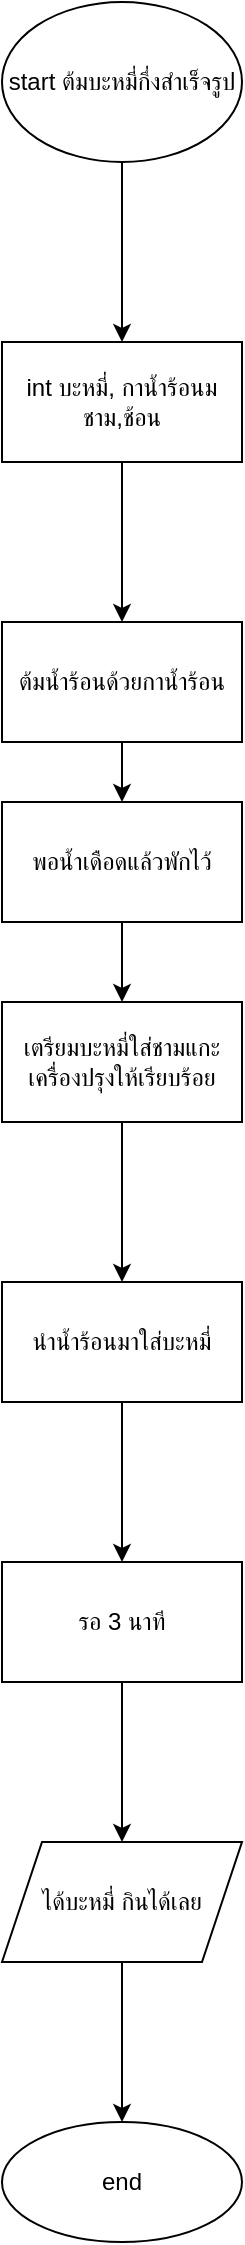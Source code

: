 <mxfile version="20.3.0" type="device"><diagram id="ZJO3pv5p7pQM3x3_eOmT" name="Page-1"><mxGraphModel dx="1197" dy="600" grid="1" gridSize="10" guides="1" tooltips="1" connect="1" arrows="1" fold="1" page="1" pageScale="1" pageWidth="827" pageHeight="1169" math="0" shadow="0"><root><mxCell id="0"/><mxCell id="1" parent="0"/><mxCell id="fvDviCRtk27x2Exad7vM-4" value="" style="edgeStyle=orthogonalEdgeStyle;rounded=0;orthogonalLoop=1;jettySize=auto;html=1;" edge="1" parent="1" source="fvDviCRtk27x2Exad7vM-2" target="fvDviCRtk27x2Exad7vM-3"><mxGeometry relative="1" as="geometry"/></mxCell><mxCell id="fvDviCRtk27x2Exad7vM-2" value="start ต้มบะหมี่กึ่งสำเร็จรูป" style="ellipse;whiteSpace=wrap;html=1;" vertex="1" parent="1"><mxGeometry x="330" y="130" width="120" height="80" as="geometry"/></mxCell><mxCell id="fvDviCRtk27x2Exad7vM-6" value="" style="edgeStyle=orthogonalEdgeStyle;rounded=0;orthogonalLoop=1;jettySize=auto;html=1;" edge="1" parent="1" source="fvDviCRtk27x2Exad7vM-3" target="fvDviCRtk27x2Exad7vM-5"><mxGeometry relative="1" as="geometry"/></mxCell><mxCell id="fvDviCRtk27x2Exad7vM-3" value="int บะหมี่, กาน้ำร้อนมชาม,ช้อน" style="whiteSpace=wrap;html=1;" vertex="1" parent="1"><mxGeometry x="330" y="300" width="120" height="60" as="geometry"/></mxCell><mxCell id="fvDviCRtk27x2Exad7vM-9" value="" style="edgeStyle=orthogonalEdgeStyle;rounded=0;orthogonalLoop=1;jettySize=auto;html=1;" edge="1" parent="1" source="fvDviCRtk27x2Exad7vM-5" target="fvDviCRtk27x2Exad7vM-8"><mxGeometry relative="1" as="geometry"/></mxCell><mxCell id="fvDviCRtk27x2Exad7vM-5" value="ต้มน้ำร้อนด้วยกาน้ำร้อน" style="whiteSpace=wrap;html=1;" vertex="1" parent="1"><mxGeometry x="330" y="440" width="120" height="60" as="geometry"/></mxCell><mxCell id="fvDviCRtk27x2Exad7vM-12" value="" style="edgeStyle=orthogonalEdgeStyle;rounded=0;orthogonalLoop=1;jettySize=auto;html=1;" edge="1" parent="1" source="fvDviCRtk27x2Exad7vM-7" target="fvDviCRtk27x2Exad7vM-11"><mxGeometry relative="1" as="geometry"/></mxCell><mxCell id="fvDviCRtk27x2Exad7vM-7" value="เตรียมบะหมี่ใส่ชามแกะเครื่องปรุงให้เรียบร้อย" style="rounded=0;whiteSpace=wrap;html=1;" vertex="1" parent="1"><mxGeometry x="330" y="630" width="120" height="60" as="geometry"/></mxCell><mxCell id="fvDviCRtk27x2Exad7vM-10" value="" style="edgeStyle=orthogonalEdgeStyle;rounded=0;orthogonalLoop=1;jettySize=auto;html=1;" edge="1" parent="1" source="fvDviCRtk27x2Exad7vM-8" target="fvDviCRtk27x2Exad7vM-7"><mxGeometry relative="1" as="geometry"/></mxCell><mxCell id="fvDviCRtk27x2Exad7vM-8" value="พอน้ำเดือดแล้วพักไว้" style="whiteSpace=wrap;html=1;" vertex="1" parent="1"><mxGeometry x="330" y="530" width="120" height="60" as="geometry"/></mxCell><mxCell id="fvDviCRtk27x2Exad7vM-14" value="" style="edgeStyle=orthogonalEdgeStyle;rounded=0;orthogonalLoop=1;jettySize=auto;html=1;" edge="1" parent="1" source="fvDviCRtk27x2Exad7vM-11" target="fvDviCRtk27x2Exad7vM-13"><mxGeometry relative="1" as="geometry"/></mxCell><mxCell id="fvDviCRtk27x2Exad7vM-11" value="นำน้ำร้อนมาใส่บะหมี่" style="whiteSpace=wrap;html=1;rounded=0;" vertex="1" parent="1"><mxGeometry x="330" y="770" width="120" height="60" as="geometry"/></mxCell><mxCell id="fvDviCRtk27x2Exad7vM-16" value="" style="edgeStyle=orthogonalEdgeStyle;rounded=0;orthogonalLoop=1;jettySize=auto;html=1;" edge="1" parent="1" source="fvDviCRtk27x2Exad7vM-13" target="fvDviCRtk27x2Exad7vM-15"><mxGeometry relative="1" as="geometry"/></mxCell><mxCell id="fvDviCRtk27x2Exad7vM-13" value="รอ 3 นาที" style="whiteSpace=wrap;html=1;rounded=0;" vertex="1" parent="1"><mxGeometry x="330" y="910" width="120" height="60" as="geometry"/></mxCell><mxCell id="fvDviCRtk27x2Exad7vM-18" value="" style="edgeStyle=orthogonalEdgeStyle;rounded=0;orthogonalLoop=1;jettySize=auto;html=1;" edge="1" parent="1" source="fvDviCRtk27x2Exad7vM-15" target="fvDviCRtk27x2Exad7vM-17"><mxGeometry relative="1" as="geometry"/></mxCell><mxCell id="fvDviCRtk27x2Exad7vM-15" value="ได้บะหมี่ กินได้เลย" style="shape=parallelogram;perimeter=parallelogramPerimeter;whiteSpace=wrap;html=1;fixedSize=1;rounded=0;" vertex="1" parent="1"><mxGeometry x="330" y="1050" width="120" height="60" as="geometry"/></mxCell><mxCell id="fvDviCRtk27x2Exad7vM-17" value="end" style="ellipse;whiteSpace=wrap;html=1;rounded=0;" vertex="1" parent="1"><mxGeometry x="330" y="1190" width="120" height="60" as="geometry"/></mxCell></root></mxGraphModel></diagram></mxfile>